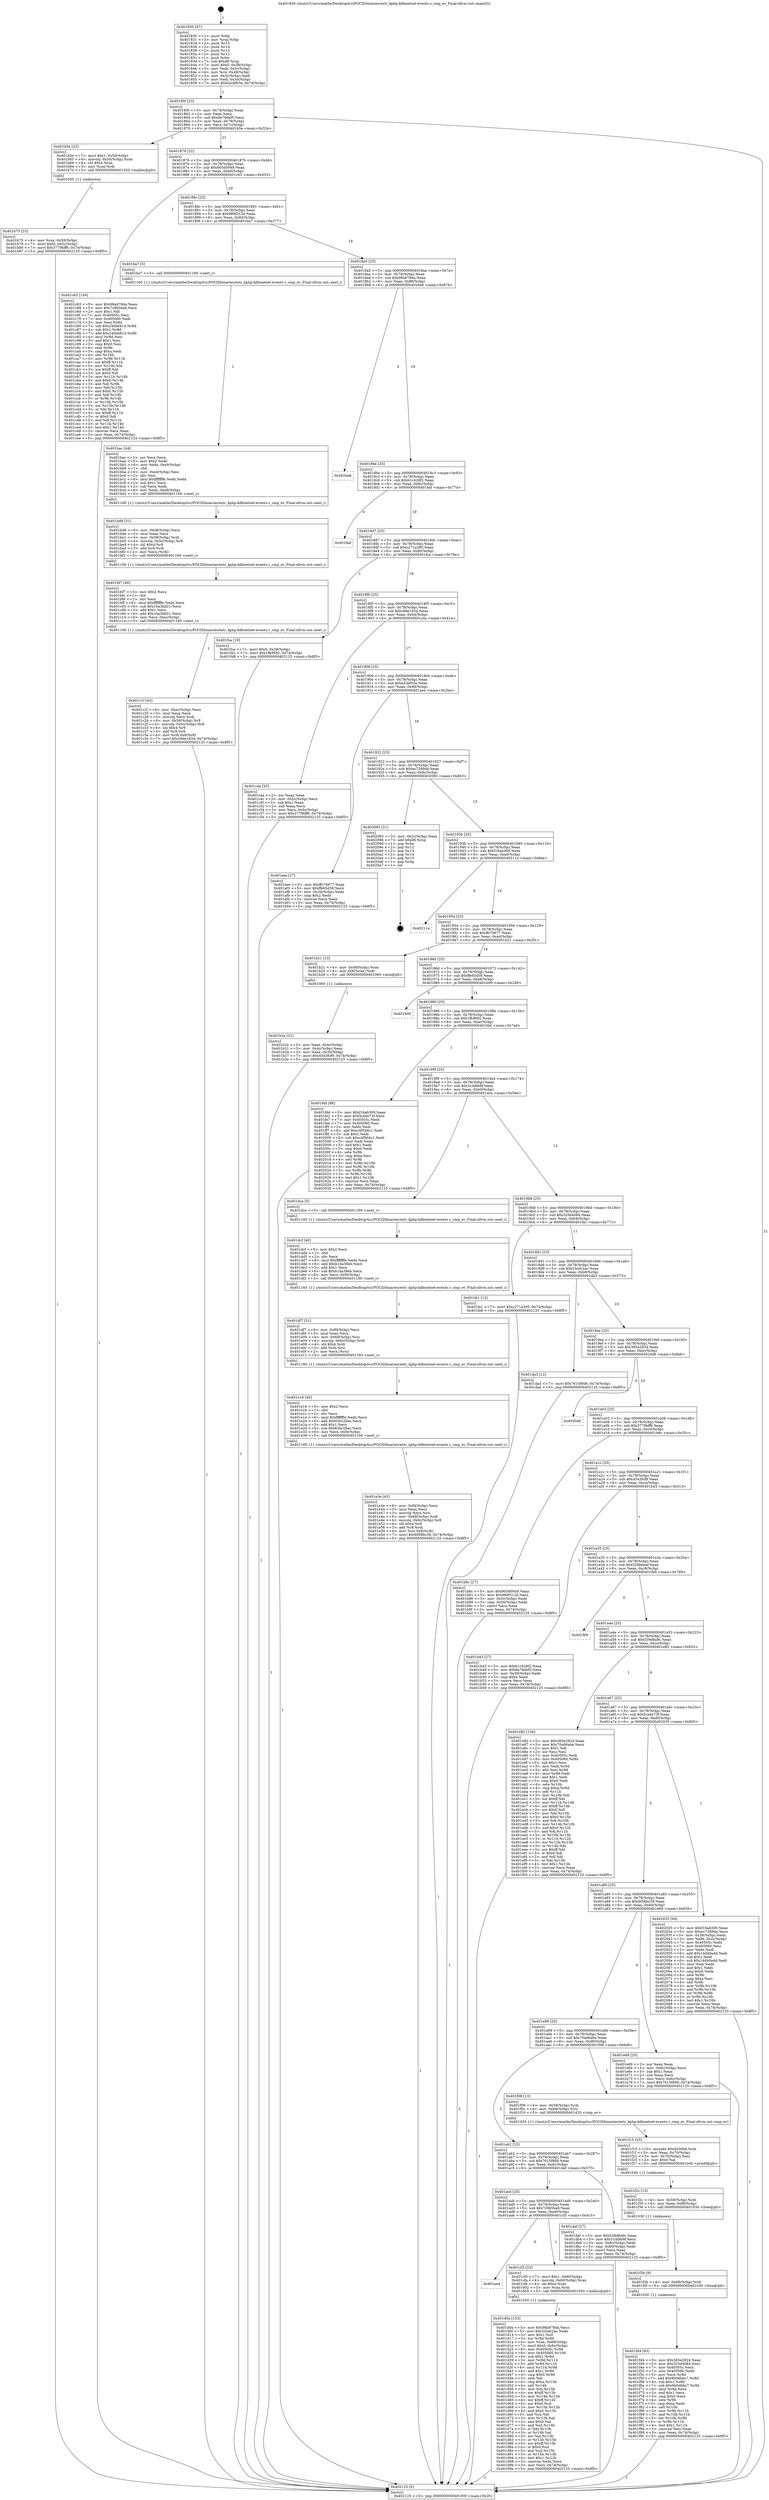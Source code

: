 digraph "0x401830" {
  label = "0x401830 (/mnt/c/Users/mathe/Desktop/tcc/POCII/binaries/extr_kphp-kdbnetnet-events.c_cmp_ev_Final-ollvm.out::main(0))"
  labelloc = "t"
  node[shape=record]

  Entry [label="",width=0.3,height=0.3,shape=circle,fillcolor=black,style=filled]
  "0x40185f" [label="{
     0x40185f [23]\l
     | [instrs]\l
     &nbsp;&nbsp;0x40185f \<+3\>: mov -0x74(%rbp),%eax\l
     &nbsp;&nbsp;0x401862 \<+2\>: mov %eax,%ecx\l
     &nbsp;&nbsp;0x401864 \<+6\>: sub $0x8e78def5,%ecx\l
     &nbsp;&nbsp;0x40186a \<+3\>: mov %eax,-0x78(%rbp)\l
     &nbsp;&nbsp;0x40186d \<+3\>: mov %ecx,-0x7c(%rbp)\l
     &nbsp;&nbsp;0x401870 \<+6\>: je 0000000000401b5e \<main+0x32e\>\l
  }"]
  "0x401b5e" [label="{
     0x401b5e [23]\l
     | [instrs]\l
     &nbsp;&nbsp;0x401b5e \<+7\>: movl $0x1,-0x50(%rbp)\l
     &nbsp;&nbsp;0x401b65 \<+4\>: movslq -0x50(%rbp),%rax\l
     &nbsp;&nbsp;0x401b69 \<+4\>: shl $0x4,%rax\l
     &nbsp;&nbsp;0x401b6d \<+3\>: mov %rax,%rdi\l
     &nbsp;&nbsp;0x401b70 \<+5\>: call 0000000000401050 \<malloc@plt\>\l
     | [calls]\l
     &nbsp;&nbsp;0x401050 \{1\} (unknown)\l
  }"]
  "0x401876" [label="{
     0x401876 [22]\l
     | [instrs]\l
     &nbsp;&nbsp;0x401876 \<+5\>: jmp 000000000040187b \<main+0x4b\>\l
     &nbsp;&nbsp;0x40187b \<+3\>: mov -0x78(%rbp),%eax\l
     &nbsp;&nbsp;0x40187e \<+5\>: sub $0x905d0949,%eax\l
     &nbsp;&nbsp;0x401883 \<+3\>: mov %eax,-0x80(%rbp)\l
     &nbsp;&nbsp;0x401886 \<+6\>: je 0000000000401c63 \<main+0x433\>\l
  }"]
  Exit [label="",width=0.3,height=0.3,shape=circle,fillcolor=black,style=filled,peripheries=2]
  "0x401c63" [label="{
     0x401c63 [144]\l
     | [instrs]\l
     &nbsp;&nbsp;0x401c63 \<+5\>: mov $0x98a978da,%eax\l
     &nbsp;&nbsp;0x401c68 \<+5\>: mov $0x7c9b5ba9,%ecx\l
     &nbsp;&nbsp;0x401c6d \<+2\>: mov $0x1,%dl\l
     &nbsp;&nbsp;0x401c6f \<+7\>: mov 0x40505c,%esi\l
     &nbsp;&nbsp;0x401c76 \<+7\>: mov 0x405060,%edi\l
     &nbsp;&nbsp;0x401c7d \<+3\>: mov %esi,%r8d\l
     &nbsp;&nbsp;0x401c80 \<+7\>: sub $0x240de814,%r8d\l
     &nbsp;&nbsp;0x401c87 \<+4\>: sub $0x1,%r8d\l
     &nbsp;&nbsp;0x401c8b \<+7\>: add $0x240de814,%r8d\l
     &nbsp;&nbsp;0x401c92 \<+4\>: imul %r8d,%esi\l
     &nbsp;&nbsp;0x401c96 \<+3\>: and $0x1,%esi\l
     &nbsp;&nbsp;0x401c99 \<+3\>: cmp $0x0,%esi\l
     &nbsp;&nbsp;0x401c9c \<+4\>: sete %r9b\l
     &nbsp;&nbsp;0x401ca0 \<+3\>: cmp $0xa,%edi\l
     &nbsp;&nbsp;0x401ca3 \<+4\>: setl %r10b\l
     &nbsp;&nbsp;0x401ca7 \<+3\>: mov %r9b,%r11b\l
     &nbsp;&nbsp;0x401caa \<+4\>: xor $0xff,%r11b\l
     &nbsp;&nbsp;0x401cae \<+3\>: mov %r10b,%bl\l
     &nbsp;&nbsp;0x401cb1 \<+3\>: xor $0xff,%bl\l
     &nbsp;&nbsp;0x401cb4 \<+3\>: xor $0x0,%dl\l
     &nbsp;&nbsp;0x401cb7 \<+3\>: mov %r11b,%r14b\l
     &nbsp;&nbsp;0x401cba \<+4\>: and $0x0,%r14b\l
     &nbsp;&nbsp;0x401cbe \<+3\>: and %dl,%r9b\l
     &nbsp;&nbsp;0x401cc1 \<+3\>: mov %bl,%r15b\l
     &nbsp;&nbsp;0x401cc4 \<+4\>: and $0x0,%r15b\l
     &nbsp;&nbsp;0x401cc8 \<+3\>: and %dl,%r10b\l
     &nbsp;&nbsp;0x401ccb \<+3\>: or %r9b,%r14b\l
     &nbsp;&nbsp;0x401cce \<+3\>: or %r10b,%r15b\l
     &nbsp;&nbsp;0x401cd1 \<+3\>: xor %r15b,%r14b\l
     &nbsp;&nbsp;0x401cd4 \<+3\>: or %bl,%r11b\l
     &nbsp;&nbsp;0x401cd7 \<+4\>: xor $0xff,%r11b\l
     &nbsp;&nbsp;0x401cdb \<+3\>: or $0x0,%dl\l
     &nbsp;&nbsp;0x401cde \<+3\>: and %dl,%r11b\l
     &nbsp;&nbsp;0x401ce1 \<+3\>: or %r11b,%r14b\l
     &nbsp;&nbsp;0x401ce4 \<+4\>: test $0x1,%r14b\l
     &nbsp;&nbsp;0x401ce8 \<+3\>: cmovne %ecx,%eax\l
     &nbsp;&nbsp;0x401ceb \<+3\>: mov %eax,-0x74(%rbp)\l
     &nbsp;&nbsp;0x401cee \<+5\>: jmp 0000000000402125 \<main+0x8f5\>\l
  }"]
  "0x40188c" [label="{
     0x40188c [25]\l
     | [instrs]\l
     &nbsp;&nbsp;0x40188c \<+5\>: jmp 0000000000401891 \<main+0x61\>\l
     &nbsp;&nbsp;0x401891 \<+3\>: mov -0x78(%rbp),%eax\l
     &nbsp;&nbsp;0x401894 \<+5\>: sub $0x989f212b,%eax\l
     &nbsp;&nbsp;0x401899 \<+6\>: mov %eax,-0x84(%rbp)\l
     &nbsp;&nbsp;0x40189f \<+6\>: je 0000000000401ba7 \<main+0x377\>\l
  }"]
  "0x401f44" [label="{
     0x401f44 [93]\l
     | [instrs]\l
     &nbsp;&nbsp;0x401f44 \<+5\>: mov $0x365e2824,%eax\l
     &nbsp;&nbsp;0x401f49 \<+5\>: mov $0x325d4084,%esi\l
     &nbsp;&nbsp;0x401f4e \<+7\>: mov 0x40505c,%ecx\l
     &nbsp;&nbsp;0x401f55 \<+7\>: mov 0x405060,%edx\l
     &nbsp;&nbsp;0x401f5c \<+3\>: mov %ecx,%r8d\l
     &nbsp;&nbsp;0x401f5f \<+7\>: add $0x6b0dbbc7,%r8d\l
     &nbsp;&nbsp;0x401f66 \<+4\>: sub $0x1,%r8d\l
     &nbsp;&nbsp;0x401f6a \<+7\>: sub $0x6b0dbbc7,%r8d\l
     &nbsp;&nbsp;0x401f71 \<+4\>: imul %r8d,%ecx\l
     &nbsp;&nbsp;0x401f75 \<+3\>: and $0x1,%ecx\l
     &nbsp;&nbsp;0x401f78 \<+3\>: cmp $0x0,%ecx\l
     &nbsp;&nbsp;0x401f7b \<+4\>: sete %r9b\l
     &nbsp;&nbsp;0x401f7f \<+3\>: cmp $0xa,%edx\l
     &nbsp;&nbsp;0x401f82 \<+4\>: setl %r10b\l
     &nbsp;&nbsp;0x401f86 \<+3\>: mov %r9b,%r11b\l
     &nbsp;&nbsp;0x401f89 \<+3\>: and %r10b,%r11b\l
     &nbsp;&nbsp;0x401f8c \<+3\>: xor %r10b,%r9b\l
     &nbsp;&nbsp;0x401f8f \<+3\>: or %r9b,%r11b\l
     &nbsp;&nbsp;0x401f92 \<+4\>: test $0x1,%r11b\l
     &nbsp;&nbsp;0x401f96 \<+3\>: cmovne %esi,%eax\l
     &nbsp;&nbsp;0x401f99 \<+3\>: mov %eax,-0x74(%rbp)\l
     &nbsp;&nbsp;0x401f9c \<+5\>: jmp 0000000000402125 \<main+0x8f5\>\l
  }"]
  "0x401ba7" [label="{
     0x401ba7 [5]\l
     | [instrs]\l
     &nbsp;&nbsp;0x401ba7 \<+5\>: call 0000000000401160 \<next_i\>\l
     | [calls]\l
     &nbsp;&nbsp;0x401160 \{1\} (/mnt/c/Users/mathe/Desktop/tcc/POCII/binaries/extr_kphp-kdbnetnet-events.c_cmp_ev_Final-ollvm.out::next_i)\l
  }"]
  "0x4018a5" [label="{
     0x4018a5 [25]\l
     | [instrs]\l
     &nbsp;&nbsp;0x4018a5 \<+5\>: jmp 00000000004018aa \<main+0x7a\>\l
     &nbsp;&nbsp;0x4018aa \<+3\>: mov -0x78(%rbp),%eax\l
     &nbsp;&nbsp;0x4018ad \<+5\>: sub $0x98a978da,%eax\l
     &nbsp;&nbsp;0x4018b2 \<+6\>: mov %eax,-0x88(%rbp)\l
     &nbsp;&nbsp;0x4018b8 \<+6\>: je 00000000004020a8 \<main+0x878\>\l
  }"]
  "0x401f3b" [label="{
     0x401f3b [9]\l
     | [instrs]\l
     &nbsp;&nbsp;0x401f3b \<+4\>: mov -0x68(%rbp),%rdi\l
     &nbsp;&nbsp;0x401f3f \<+5\>: call 0000000000401030 \<free@plt\>\l
     | [calls]\l
     &nbsp;&nbsp;0x401030 \{1\} (unknown)\l
  }"]
  "0x4020a8" [label="{
     0x4020a8\l
  }", style=dashed]
  "0x4018be" [label="{
     0x4018be [25]\l
     | [instrs]\l
     &nbsp;&nbsp;0x4018be \<+5\>: jmp 00000000004018c3 \<main+0x93\>\l
     &nbsp;&nbsp;0x4018c3 \<+3\>: mov -0x78(%rbp),%eax\l
     &nbsp;&nbsp;0x4018c6 \<+5\>: sub $0xb1c428f2,%eax\l
     &nbsp;&nbsp;0x4018cb \<+6\>: mov %eax,-0x8c(%rbp)\l
     &nbsp;&nbsp;0x4018d1 \<+6\>: je 0000000000401fad \<main+0x77d\>\l
  }"]
  "0x401f2c" [label="{
     0x401f2c [15]\l
     | [instrs]\l
     &nbsp;&nbsp;0x401f2c \<+4\>: mov -0x58(%rbp),%rdi\l
     &nbsp;&nbsp;0x401f30 \<+6\>: mov %eax,-0xf8(%rbp)\l
     &nbsp;&nbsp;0x401f36 \<+5\>: call 0000000000401030 \<free@plt\>\l
     | [calls]\l
     &nbsp;&nbsp;0x401030 \{1\} (unknown)\l
  }"]
  "0x401fad" [label="{
     0x401fad\l
  }", style=dashed]
  "0x4018d7" [label="{
     0x4018d7 [25]\l
     | [instrs]\l
     &nbsp;&nbsp;0x4018d7 \<+5\>: jmp 00000000004018dc \<main+0xac\>\l
     &nbsp;&nbsp;0x4018dc \<+3\>: mov -0x78(%rbp),%eax\l
     &nbsp;&nbsp;0x4018df \<+5\>: sub $0xc271a395,%eax\l
     &nbsp;&nbsp;0x4018e4 \<+6\>: mov %eax,-0x90(%rbp)\l
     &nbsp;&nbsp;0x4018ea \<+6\>: je 0000000000401fca \<main+0x79a\>\l
  }"]
  "0x401f15" [label="{
     0x401f15 [23]\l
     | [instrs]\l
     &nbsp;&nbsp;0x401f15 \<+10\>: movabs $0x4030b6,%rdi\l
     &nbsp;&nbsp;0x401f1f \<+3\>: mov %eax,-0x70(%rbp)\l
     &nbsp;&nbsp;0x401f22 \<+3\>: mov -0x70(%rbp),%esi\l
     &nbsp;&nbsp;0x401f25 \<+2\>: mov $0x0,%al\l
     &nbsp;&nbsp;0x401f27 \<+5\>: call 0000000000401040 \<printf@plt\>\l
     | [calls]\l
     &nbsp;&nbsp;0x401040 \{1\} (unknown)\l
  }"]
  "0x401fca" [label="{
     0x401fca [19]\l
     | [instrs]\l
     &nbsp;&nbsp;0x401fca \<+7\>: movl $0x0,-0x38(%rbp)\l
     &nbsp;&nbsp;0x401fd1 \<+7\>: movl $0x1ffcf692,-0x74(%rbp)\l
     &nbsp;&nbsp;0x401fd8 \<+5\>: jmp 0000000000402125 \<main+0x8f5\>\l
  }"]
  "0x4018f0" [label="{
     0x4018f0 [25]\l
     | [instrs]\l
     &nbsp;&nbsp;0x4018f0 \<+5\>: jmp 00000000004018f5 \<main+0xc5\>\l
     &nbsp;&nbsp;0x4018f5 \<+3\>: mov -0x78(%rbp),%eax\l
     &nbsp;&nbsp;0x4018f8 \<+5\>: sub $0xc9de1834,%eax\l
     &nbsp;&nbsp;0x4018fd \<+6\>: mov %eax,-0x94(%rbp)\l
     &nbsp;&nbsp;0x401903 \<+6\>: je 0000000000401c4a \<main+0x41a\>\l
  }"]
  "0x401e3e" [label="{
     0x401e3e [43]\l
     | [instrs]\l
     &nbsp;&nbsp;0x401e3e \<+6\>: mov -0xf4(%rbp),%ecx\l
     &nbsp;&nbsp;0x401e44 \<+3\>: imul %eax,%ecx\l
     &nbsp;&nbsp;0x401e47 \<+3\>: movslq %ecx,%rsi\l
     &nbsp;&nbsp;0x401e4a \<+4\>: mov -0x68(%rbp),%rdi\l
     &nbsp;&nbsp;0x401e4e \<+4\>: movslq -0x6c(%rbp),%r8\l
     &nbsp;&nbsp;0x401e52 \<+4\>: shl $0x4,%r8\l
     &nbsp;&nbsp;0x401e56 \<+3\>: add %r8,%rdi\l
     &nbsp;&nbsp;0x401e59 \<+4\>: mov %rsi,0x8(%rdi)\l
     &nbsp;&nbsp;0x401e5d \<+7\>: movl $0x6f58bc39,-0x74(%rbp)\l
     &nbsp;&nbsp;0x401e64 \<+5\>: jmp 0000000000402125 \<main+0x8f5\>\l
  }"]
  "0x401c4a" [label="{
     0x401c4a [25]\l
     | [instrs]\l
     &nbsp;&nbsp;0x401c4a \<+2\>: xor %eax,%eax\l
     &nbsp;&nbsp;0x401c4c \<+3\>: mov -0x5c(%rbp),%ecx\l
     &nbsp;&nbsp;0x401c4f \<+3\>: sub $0x1,%eax\l
     &nbsp;&nbsp;0x401c52 \<+2\>: sub %eax,%ecx\l
     &nbsp;&nbsp;0x401c54 \<+3\>: mov %ecx,-0x5c(%rbp)\l
     &nbsp;&nbsp;0x401c57 \<+7\>: movl $0x3779bff6,-0x74(%rbp)\l
     &nbsp;&nbsp;0x401c5e \<+5\>: jmp 0000000000402125 \<main+0x8f5\>\l
  }"]
  "0x401909" [label="{
     0x401909 [25]\l
     | [instrs]\l
     &nbsp;&nbsp;0x401909 \<+5\>: jmp 000000000040190e \<main+0xde\>\l
     &nbsp;&nbsp;0x40190e \<+3\>: mov -0x78(%rbp),%eax\l
     &nbsp;&nbsp;0x401911 \<+5\>: sub $0xe2cbf03a,%eax\l
     &nbsp;&nbsp;0x401916 \<+6\>: mov %eax,-0x98(%rbp)\l
     &nbsp;&nbsp;0x40191c \<+6\>: je 0000000000401aee \<main+0x2be\>\l
  }"]
  "0x401e16" [label="{
     0x401e16 [40]\l
     | [instrs]\l
     &nbsp;&nbsp;0x401e16 \<+5\>: mov $0x2,%ecx\l
     &nbsp;&nbsp;0x401e1b \<+1\>: cltd\l
     &nbsp;&nbsp;0x401e1c \<+2\>: idiv %ecx\l
     &nbsp;&nbsp;0x401e1e \<+6\>: imul $0xfffffffe,%edx,%ecx\l
     &nbsp;&nbsp;0x401e24 \<+6\>: add $0x63bc2bac,%ecx\l
     &nbsp;&nbsp;0x401e2a \<+3\>: add $0x1,%ecx\l
     &nbsp;&nbsp;0x401e2d \<+6\>: sub $0x63bc2bac,%ecx\l
     &nbsp;&nbsp;0x401e33 \<+6\>: mov %ecx,-0xf4(%rbp)\l
     &nbsp;&nbsp;0x401e39 \<+5\>: call 0000000000401160 \<next_i\>\l
     | [calls]\l
     &nbsp;&nbsp;0x401160 \{1\} (/mnt/c/Users/mathe/Desktop/tcc/POCII/binaries/extr_kphp-kdbnetnet-events.c_cmp_ev_Final-ollvm.out::next_i)\l
  }"]
  "0x401aee" [label="{
     0x401aee [27]\l
     | [instrs]\l
     &nbsp;&nbsp;0x401aee \<+5\>: mov $0xffc76677,%eax\l
     &nbsp;&nbsp;0x401af3 \<+5\>: mov $0xffe65d58,%ecx\l
     &nbsp;&nbsp;0x401af8 \<+3\>: mov -0x34(%rbp),%edx\l
     &nbsp;&nbsp;0x401afb \<+3\>: cmp $0x2,%edx\l
     &nbsp;&nbsp;0x401afe \<+3\>: cmovne %ecx,%eax\l
     &nbsp;&nbsp;0x401b01 \<+3\>: mov %eax,-0x74(%rbp)\l
     &nbsp;&nbsp;0x401b04 \<+5\>: jmp 0000000000402125 \<main+0x8f5\>\l
  }"]
  "0x401922" [label="{
     0x401922 [25]\l
     | [instrs]\l
     &nbsp;&nbsp;0x401922 \<+5\>: jmp 0000000000401927 \<main+0xf7\>\l
     &nbsp;&nbsp;0x401927 \<+3\>: mov -0x78(%rbp),%eax\l
     &nbsp;&nbsp;0x40192a \<+5\>: sub $0xec7289da,%eax\l
     &nbsp;&nbsp;0x40192f \<+6\>: mov %eax,-0x9c(%rbp)\l
     &nbsp;&nbsp;0x401935 \<+6\>: je 0000000000402093 \<main+0x863\>\l
  }"]
  "0x402125" [label="{
     0x402125 [5]\l
     | [instrs]\l
     &nbsp;&nbsp;0x402125 \<+5\>: jmp 000000000040185f \<main+0x2f\>\l
  }"]
  "0x401830" [label="{
     0x401830 [47]\l
     | [instrs]\l
     &nbsp;&nbsp;0x401830 \<+1\>: push %rbp\l
     &nbsp;&nbsp;0x401831 \<+3\>: mov %rsp,%rbp\l
     &nbsp;&nbsp;0x401834 \<+2\>: push %r15\l
     &nbsp;&nbsp;0x401836 \<+2\>: push %r14\l
     &nbsp;&nbsp;0x401838 \<+2\>: push %r13\l
     &nbsp;&nbsp;0x40183a \<+2\>: push %r12\l
     &nbsp;&nbsp;0x40183c \<+1\>: push %rbx\l
     &nbsp;&nbsp;0x40183d \<+7\>: sub $0xd8,%rsp\l
     &nbsp;&nbsp;0x401844 \<+7\>: movl $0x0,-0x38(%rbp)\l
     &nbsp;&nbsp;0x40184b \<+3\>: mov %edi,-0x3c(%rbp)\l
     &nbsp;&nbsp;0x40184e \<+4\>: mov %rsi,-0x48(%rbp)\l
     &nbsp;&nbsp;0x401852 \<+3\>: mov -0x3c(%rbp),%edi\l
     &nbsp;&nbsp;0x401855 \<+3\>: mov %edi,-0x34(%rbp)\l
     &nbsp;&nbsp;0x401858 \<+7\>: movl $0xe2cbf03a,-0x74(%rbp)\l
  }"]
  "0x401df7" [label="{
     0x401df7 [31]\l
     | [instrs]\l
     &nbsp;&nbsp;0x401df7 \<+6\>: mov -0xf0(%rbp),%ecx\l
     &nbsp;&nbsp;0x401dfd \<+3\>: imul %eax,%ecx\l
     &nbsp;&nbsp;0x401e00 \<+4\>: mov -0x68(%rbp),%rsi\l
     &nbsp;&nbsp;0x401e04 \<+4\>: movslq -0x6c(%rbp),%rdi\l
     &nbsp;&nbsp;0x401e08 \<+4\>: shl $0x4,%rdi\l
     &nbsp;&nbsp;0x401e0c \<+3\>: add %rdi,%rsi\l
     &nbsp;&nbsp;0x401e0f \<+2\>: mov %ecx,(%rsi)\l
     &nbsp;&nbsp;0x401e11 \<+5\>: call 0000000000401160 \<next_i\>\l
     | [calls]\l
     &nbsp;&nbsp;0x401160 \{1\} (/mnt/c/Users/mathe/Desktop/tcc/POCII/binaries/extr_kphp-kdbnetnet-events.c_cmp_ev_Final-ollvm.out::next_i)\l
  }"]
  "0x402093" [label="{
     0x402093 [21]\l
     | [instrs]\l
     &nbsp;&nbsp;0x402093 \<+3\>: mov -0x2c(%rbp),%eax\l
     &nbsp;&nbsp;0x402096 \<+7\>: add $0xd8,%rsp\l
     &nbsp;&nbsp;0x40209d \<+1\>: pop %rbx\l
     &nbsp;&nbsp;0x40209e \<+2\>: pop %r12\l
     &nbsp;&nbsp;0x4020a0 \<+2\>: pop %r13\l
     &nbsp;&nbsp;0x4020a2 \<+2\>: pop %r14\l
     &nbsp;&nbsp;0x4020a4 \<+2\>: pop %r15\l
     &nbsp;&nbsp;0x4020a6 \<+1\>: pop %rbp\l
     &nbsp;&nbsp;0x4020a7 \<+1\>: ret\l
  }"]
  "0x40193b" [label="{
     0x40193b [25]\l
     | [instrs]\l
     &nbsp;&nbsp;0x40193b \<+5\>: jmp 0000000000401940 \<main+0x110\>\l
     &nbsp;&nbsp;0x401940 \<+3\>: mov -0x78(%rbp),%eax\l
     &nbsp;&nbsp;0x401943 \<+5\>: sub $0xf16ab309,%eax\l
     &nbsp;&nbsp;0x401948 \<+6\>: mov %eax,-0xa0(%rbp)\l
     &nbsp;&nbsp;0x40194e \<+6\>: je 000000000040211e \<main+0x8ee\>\l
  }"]
  "0x401dcf" [label="{
     0x401dcf [40]\l
     | [instrs]\l
     &nbsp;&nbsp;0x401dcf \<+5\>: mov $0x2,%ecx\l
     &nbsp;&nbsp;0x401dd4 \<+1\>: cltd\l
     &nbsp;&nbsp;0x401dd5 \<+2\>: idiv %ecx\l
     &nbsp;&nbsp;0x401dd7 \<+6\>: imul $0xfffffffe,%edx,%ecx\l
     &nbsp;&nbsp;0x401ddd \<+6\>: add $0xb1da38eb,%ecx\l
     &nbsp;&nbsp;0x401de3 \<+3\>: add $0x1,%ecx\l
     &nbsp;&nbsp;0x401de6 \<+6\>: sub $0xb1da38eb,%ecx\l
     &nbsp;&nbsp;0x401dec \<+6\>: mov %ecx,-0xf0(%rbp)\l
     &nbsp;&nbsp;0x401df2 \<+5\>: call 0000000000401160 \<next_i\>\l
     | [calls]\l
     &nbsp;&nbsp;0x401160 \{1\} (/mnt/c/Users/mathe/Desktop/tcc/POCII/binaries/extr_kphp-kdbnetnet-events.c_cmp_ev_Final-ollvm.out::next_i)\l
  }"]
  "0x40211e" [label="{
     0x40211e\l
  }", style=dashed]
  "0x401954" [label="{
     0x401954 [25]\l
     | [instrs]\l
     &nbsp;&nbsp;0x401954 \<+5\>: jmp 0000000000401959 \<main+0x129\>\l
     &nbsp;&nbsp;0x401959 \<+3\>: mov -0x78(%rbp),%eax\l
     &nbsp;&nbsp;0x40195c \<+5\>: sub $0xffc76677,%eax\l
     &nbsp;&nbsp;0x401961 \<+6\>: mov %eax,-0xa4(%rbp)\l
     &nbsp;&nbsp;0x401967 \<+6\>: je 0000000000401b21 \<main+0x2f1\>\l
  }"]
  "0x401d0a" [label="{
     0x401d0a [153]\l
     | [instrs]\l
     &nbsp;&nbsp;0x401d0a \<+5\>: mov $0x98a978da,%ecx\l
     &nbsp;&nbsp;0x401d0f \<+5\>: mov $0x33cdc2ac,%edx\l
     &nbsp;&nbsp;0x401d14 \<+3\>: mov $0x1,%sil\l
     &nbsp;&nbsp;0x401d17 \<+3\>: xor %r8d,%r8d\l
     &nbsp;&nbsp;0x401d1a \<+4\>: mov %rax,-0x68(%rbp)\l
     &nbsp;&nbsp;0x401d1e \<+7\>: movl $0x0,-0x6c(%rbp)\l
     &nbsp;&nbsp;0x401d25 \<+8\>: mov 0x40505c,%r9d\l
     &nbsp;&nbsp;0x401d2d \<+8\>: mov 0x405060,%r10d\l
     &nbsp;&nbsp;0x401d35 \<+4\>: sub $0x1,%r8d\l
     &nbsp;&nbsp;0x401d39 \<+3\>: mov %r9d,%r11d\l
     &nbsp;&nbsp;0x401d3c \<+3\>: add %r8d,%r11d\l
     &nbsp;&nbsp;0x401d3f \<+4\>: imul %r11d,%r9d\l
     &nbsp;&nbsp;0x401d43 \<+4\>: and $0x1,%r9d\l
     &nbsp;&nbsp;0x401d47 \<+4\>: cmp $0x0,%r9d\l
     &nbsp;&nbsp;0x401d4b \<+3\>: sete %bl\l
     &nbsp;&nbsp;0x401d4e \<+4\>: cmp $0xa,%r10d\l
     &nbsp;&nbsp;0x401d52 \<+4\>: setl %r14b\l
     &nbsp;&nbsp;0x401d56 \<+3\>: mov %bl,%r15b\l
     &nbsp;&nbsp;0x401d59 \<+4\>: xor $0xff,%r15b\l
     &nbsp;&nbsp;0x401d5d \<+3\>: mov %r14b,%r12b\l
     &nbsp;&nbsp;0x401d60 \<+4\>: xor $0xff,%r12b\l
     &nbsp;&nbsp;0x401d64 \<+4\>: xor $0x0,%sil\l
     &nbsp;&nbsp;0x401d68 \<+3\>: mov %r15b,%r13b\l
     &nbsp;&nbsp;0x401d6b \<+4\>: and $0x0,%r13b\l
     &nbsp;&nbsp;0x401d6f \<+3\>: and %sil,%bl\l
     &nbsp;&nbsp;0x401d72 \<+3\>: mov %r12b,%al\l
     &nbsp;&nbsp;0x401d75 \<+2\>: and $0x0,%al\l
     &nbsp;&nbsp;0x401d77 \<+3\>: and %sil,%r14b\l
     &nbsp;&nbsp;0x401d7a \<+3\>: or %bl,%r13b\l
     &nbsp;&nbsp;0x401d7d \<+3\>: or %r14b,%al\l
     &nbsp;&nbsp;0x401d80 \<+3\>: xor %al,%r13b\l
     &nbsp;&nbsp;0x401d83 \<+3\>: or %r12b,%r15b\l
     &nbsp;&nbsp;0x401d86 \<+4\>: xor $0xff,%r15b\l
     &nbsp;&nbsp;0x401d8a \<+4\>: or $0x0,%sil\l
     &nbsp;&nbsp;0x401d8e \<+3\>: and %sil,%r15b\l
     &nbsp;&nbsp;0x401d91 \<+3\>: or %r15b,%r13b\l
     &nbsp;&nbsp;0x401d94 \<+4\>: test $0x1,%r13b\l
     &nbsp;&nbsp;0x401d98 \<+3\>: cmovne %edx,%ecx\l
     &nbsp;&nbsp;0x401d9b \<+3\>: mov %ecx,-0x74(%rbp)\l
     &nbsp;&nbsp;0x401d9e \<+5\>: jmp 0000000000402125 \<main+0x8f5\>\l
  }"]
  "0x401b21" [label="{
     0x401b21 [13]\l
     | [instrs]\l
     &nbsp;&nbsp;0x401b21 \<+4\>: mov -0x48(%rbp),%rax\l
     &nbsp;&nbsp;0x401b25 \<+4\>: mov 0x8(%rax),%rdi\l
     &nbsp;&nbsp;0x401b29 \<+5\>: call 0000000000401060 \<atoi@plt\>\l
     | [calls]\l
     &nbsp;&nbsp;0x401060 \{1\} (unknown)\l
  }"]
  "0x40196d" [label="{
     0x40196d [25]\l
     | [instrs]\l
     &nbsp;&nbsp;0x40196d \<+5\>: jmp 0000000000401972 \<main+0x142\>\l
     &nbsp;&nbsp;0x401972 \<+3\>: mov -0x78(%rbp),%eax\l
     &nbsp;&nbsp;0x401975 \<+5\>: sub $0xffe65d58,%eax\l
     &nbsp;&nbsp;0x40197a \<+6\>: mov %eax,-0xa8(%rbp)\l
     &nbsp;&nbsp;0x401980 \<+6\>: je 0000000000401b09 \<main+0x2d9\>\l
  }"]
  "0x401b2e" [label="{
     0x401b2e [21]\l
     | [instrs]\l
     &nbsp;&nbsp;0x401b2e \<+3\>: mov %eax,-0x4c(%rbp)\l
     &nbsp;&nbsp;0x401b31 \<+3\>: mov -0x4c(%rbp),%eax\l
     &nbsp;&nbsp;0x401b34 \<+3\>: mov %eax,-0x30(%rbp)\l
     &nbsp;&nbsp;0x401b37 \<+7\>: movl $0x4543fcf9,-0x74(%rbp)\l
     &nbsp;&nbsp;0x401b3e \<+5\>: jmp 0000000000402125 \<main+0x8f5\>\l
  }"]
  "0x401ae4" [label="{
     0x401ae4\l
  }", style=dashed]
  "0x401b09" [label="{
     0x401b09\l
  }", style=dashed]
  "0x401986" [label="{
     0x401986 [25]\l
     | [instrs]\l
     &nbsp;&nbsp;0x401986 \<+5\>: jmp 000000000040198b \<main+0x15b\>\l
     &nbsp;&nbsp;0x40198b \<+3\>: mov -0x78(%rbp),%eax\l
     &nbsp;&nbsp;0x40198e \<+5\>: sub $0x1ffcf692,%eax\l
     &nbsp;&nbsp;0x401993 \<+6\>: mov %eax,-0xac(%rbp)\l
     &nbsp;&nbsp;0x401999 \<+6\>: je 0000000000401fdd \<main+0x7ad\>\l
  }"]
  "0x401cf3" [label="{
     0x401cf3 [23]\l
     | [instrs]\l
     &nbsp;&nbsp;0x401cf3 \<+7\>: movl $0x1,-0x60(%rbp)\l
     &nbsp;&nbsp;0x401cfa \<+4\>: movslq -0x60(%rbp),%rax\l
     &nbsp;&nbsp;0x401cfe \<+4\>: shl $0x4,%rax\l
     &nbsp;&nbsp;0x401d02 \<+3\>: mov %rax,%rdi\l
     &nbsp;&nbsp;0x401d05 \<+5\>: call 0000000000401050 \<malloc@plt\>\l
     | [calls]\l
     &nbsp;&nbsp;0x401050 \{1\} (unknown)\l
  }"]
  "0x401fdd" [label="{
     0x401fdd [88]\l
     | [instrs]\l
     &nbsp;&nbsp;0x401fdd \<+5\>: mov $0xf16ab309,%eax\l
     &nbsp;&nbsp;0x401fe2 \<+5\>: mov $0x5ce4e73f,%ecx\l
     &nbsp;&nbsp;0x401fe7 \<+7\>: mov 0x40505c,%edx\l
     &nbsp;&nbsp;0x401fee \<+7\>: mov 0x405060,%esi\l
     &nbsp;&nbsp;0x401ff5 \<+2\>: mov %edx,%edi\l
     &nbsp;&nbsp;0x401ff7 \<+6\>: add $0xc4f5d4c1,%edi\l
     &nbsp;&nbsp;0x401ffd \<+3\>: sub $0x1,%edi\l
     &nbsp;&nbsp;0x402000 \<+6\>: sub $0xc4f5d4c1,%edi\l
     &nbsp;&nbsp;0x402006 \<+3\>: imul %edi,%edx\l
     &nbsp;&nbsp;0x402009 \<+3\>: and $0x1,%edx\l
     &nbsp;&nbsp;0x40200c \<+3\>: cmp $0x0,%edx\l
     &nbsp;&nbsp;0x40200f \<+4\>: sete %r8b\l
     &nbsp;&nbsp;0x402013 \<+3\>: cmp $0xa,%esi\l
     &nbsp;&nbsp;0x402016 \<+4\>: setl %r9b\l
     &nbsp;&nbsp;0x40201a \<+3\>: mov %r8b,%r10b\l
     &nbsp;&nbsp;0x40201d \<+3\>: and %r9b,%r10b\l
     &nbsp;&nbsp;0x402020 \<+3\>: xor %r9b,%r8b\l
     &nbsp;&nbsp;0x402023 \<+3\>: or %r8b,%r10b\l
     &nbsp;&nbsp;0x402026 \<+4\>: test $0x1,%r10b\l
     &nbsp;&nbsp;0x40202a \<+3\>: cmovne %ecx,%eax\l
     &nbsp;&nbsp;0x40202d \<+3\>: mov %eax,-0x74(%rbp)\l
     &nbsp;&nbsp;0x402030 \<+5\>: jmp 0000000000402125 \<main+0x8f5\>\l
  }"]
  "0x40199f" [label="{
     0x40199f [25]\l
     | [instrs]\l
     &nbsp;&nbsp;0x40199f \<+5\>: jmp 00000000004019a4 \<main+0x174\>\l
     &nbsp;&nbsp;0x4019a4 \<+3\>: mov -0x78(%rbp),%eax\l
     &nbsp;&nbsp;0x4019a7 \<+5\>: sub $0x31ddfe9f,%eax\l
     &nbsp;&nbsp;0x4019ac \<+6\>: mov %eax,-0xb0(%rbp)\l
     &nbsp;&nbsp;0x4019b2 \<+6\>: je 0000000000401dca \<main+0x59a\>\l
  }"]
  "0x401acb" [label="{
     0x401acb [25]\l
     | [instrs]\l
     &nbsp;&nbsp;0x401acb \<+5\>: jmp 0000000000401ad0 \<main+0x2a0\>\l
     &nbsp;&nbsp;0x401ad0 \<+3\>: mov -0x78(%rbp),%eax\l
     &nbsp;&nbsp;0x401ad3 \<+5\>: sub $0x7c9b5ba9,%eax\l
     &nbsp;&nbsp;0x401ad8 \<+6\>: mov %eax,-0xe0(%rbp)\l
     &nbsp;&nbsp;0x401ade \<+6\>: je 0000000000401cf3 \<main+0x4c3\>\l
  }"]
  "0x401dca" [label="{
     0x401dca [5]\l
     | [instrs]\l
     &nbsp;&nbsp;0x401dca \<+5\>: call 0000000000401160 \<next_i\>\l
     | [calls]\l
     &nbsp;&nbsp;0x401160 \{1\} (/mnt/c/Users/mathe/Desktop/tcc/POCII/binaries/extr_kphp-kdbnetnet-events.c_cmp_ev_Final-ollvm.out::next_i)\l
  }"]
  "0x4019b8" [label="{
     0x4019b8 [25]\l
     | [instrs]\l
     &nbsp;&nbsp;0x4019b8 \<+5\>: jmp 00000000004019bd \<main+0x18d\>\l
     &nbsp;&nbsp;0x4019bd \<+3\>: mov -0x78(%rbp),%eax\l
     &nbsp;&nbsp;0x4019c0 \<+5\>: sub $0x325d4084,%eax\l
     &nbsp;&nbsp;0x4019c5 \<+6\>: mov %eax,-0xb4(%rbp)\l
     &nbsp;&nbsp;0x4019cb \<+6\>: je 0000000000401fa1 \<main+0x771\>\l
  }"]
  "0x401daf" [label="{
     0x401daf [27]\l
     | [instrs]\l
     &nbsp;&nbsp;0x401daf \<+5\>: mov $0x539d6a9c,%eax\l
     &nbsp;&nbsp;0x401db4 \<+5\>: mov $0x31ddfe9f,%ecx\l
     &nbsp;&nbsp;0x401db9 \<+3\>: mov -0x6c(%rbp),%edx\l
     &nbsp;&nbsp;0x401dbc \<+3\>: cmp -0x60(%rbp),%edx\l
     &nbsp;&nbsp;0x401dbf \<+3\>: cmovl %ecx,%eax\l
     &nbsp;&nbsp;0x401dc2 \<+3\>: mov %eax,-0x74(%rbp)\l
     &nbsp;&nbsp;0x401dc5 \<+5\>: jmp 0000000000402125 \<main+0x8f5\>\l
  }"]
  "0x401fa1" [label="{
     0x401fa1 [12]\l
     | [instrs]\l
     &nbsp;&nbsp;0x401fa1 \<+7\>: movl $0xc271a395,-0x74(%rbp)\l
     &nbsp;&nbsp;0x401fa8 \<+5\>: jmp 0000000000402125 \<main+0x8f5\>\l
  }"]
  "0x4019d1" [label="{
     0x4019d1 [25]\l
     | [instrs]\l
     &nbsp;&nbsp;0x4019d1 \<+5\>: jmp 00000000004019d6 \<main+0x1a6\>\l
     &nbsp;&nbsp;0x4019d6 \<+3\>: mov -0x78(%rbp),%eax\l
     &nbsp;&nbsp;0x4019d9 \<+5\>: sub $0x33cdc2ac,%eax\l
     &nbsp;&nbsp;0x4019de \<+6\>: mov %eax,-0xb8(%rbp)\l
     &nbsp;&nbsp;0x4019e4 \<+6\>: je 0000000000401da3 \<main+0x573\>\l
  }"]
  "0x401ab2" [label="{
     0x401ab2 [25]\l
     | [instrs]\l
     &nbsp;&nbsp;0x401ab2 \<+5\>: jmp 0000000000401ab7 \<main+0x287\>\l
     &nbsp;&nbsp;0x401ab7 \<+3\>: mov -0x78(%rbp),%eax\l
     &nbsp;&nbsp;0x401aba \<+5\>: sub $0x7615f9d9,%eax\l
     &nbsp;&nbsp;0x401abf \<+6\>: mov %eax,-0xdc(%rbp)\l
     &nbsp;&nbsp;0x401ac5 \<+6\>: je 0000000000401daf \<main+0x57f\>\l
  }"]
  "0x401da3" [label="{
     0x401da3 [12]\l
     | [instrs]\l
     &nbsp;&nbsp;0x401da3 \<+7\>: movl $0x7615f9d9,-0x74(%rbp)\l
     &nbsp;&nbsp;0x401daa \<+5\>: jmp 0000000000402125 \<main+0x8f5\>\l
  }"]
  "0x4019ea" [label="{
     0x4019ea [25]\l
     | [instrs]\l
     &nbsp;&nbsp;0x4019ea \<+5\>: jmp 00000000004019ef \<main+0x1bf\>\l
     &nbsp;&nbsp;0x4019ef \<+3\>: mov -0x78(%rbp),%eax\l
     &nbsp;&nbsp;0x4019f2 \<+5\>: sub $0x365e2824,%eax\l
     &nbsp;&nbsp;0x4019f7 \<+6\>: mov %eax,-0xbc(%rbp)\l
     &nbsp;&nbsp;0x4019fd \<+6\>: je 00000000004020d6 \<main+0x8a6\>\l
  }"]
  "0x401f08" [label="{
     0x401f08 [13]\l
     | [instrs]\l
     &nbsp;&nbsp;0x401f08 \<+4\>: mov -0x58(%rbp),%rdi\l
     &nbsp;&nbsp;0x401f0c \<+4\>: mov -0x68(%rbp),%rsi\l
     &nbsp;&nbsp;0x401f10 \<+5\>: call 0000000000401420 \<cmp_ev\>\l
     | [calls]\l
     &nbsp;&nbsp;0x401420 \{1\} (/mnt/c/Users/mathe/Desktop/tcc/POCII/binaries/extr_kphp-kdbnetnet-events.c_cmp_ev_Final-ollvm.out::cmp_ev)\l
  }"]
  "0x4020d6" [label="{
     0x4020d6\l
  }", style=dashed]
  "0x401a03" [label="{
     0x401a03 [25]\l
     | [instrs]\l
     &nbsp;&nbsp;0x401a03 \<+5\>: jmp 0000000000401a08 \<main+0x1d8\>\l
     &nbsp;&nbsp;0x401a08 \<+3\>: mov -0x78(%rbp),%eax\l
     &nbsp;&nbsp;0x401a0b \<+5\>: sub $0x3779bff6,%eax\l
     &nbsp;&nbsp;0x401a10 \<+6\>: mov %eax,-0xc0(%rbp)\l
     &nbsp;&nbsp;0x401a16 \<+6\>: je 0000000000401b8c \<main+0x35c\>\l
  }"]
  "0x401a99" [label="{
     0x401a99 [25]\l
     | [instrs]\l
     &nbsp;&nbsp;0x401a99 \<+5\>: jmp 0000000000401a9e \<main+0x26e\>\l
     &nbsp;&nbsp;0x401a9e \<+3\>: mov -0x78(%rbp),%eax\l
     &nbsp;&nbsp;0x401aa1 \<+5\>: sub $0x70a66abe,%eax\l
     &nbsp;&nbsp;0x401aa6 \<+6\>: mov %eax,-0xd8(%rbp)\l
     &nbsp;&nbsp;0x401aac \<+6\>: je 0000000000401f08 \<main+0x6d8\>\l
  }"]
  "0x401b8c" [label="{
     0x401b8c [27]\l
     | [instrs]\l
     &nbsp;&nbsp;0x401b8c \<+5\>: mov $0x905d0949,%eax\l
     &nbsp;&nbsp;0x401b91 \<+5\>: mov $0x989f212b,%ecx\l
     &nbsp;&nbsp;0x401b96 \<+3\>: mov -0x5c(%rbp),%edx\l
     &nbsp;&nbsp;0x401b99 \<+3\>: cmp -0x50(%rbp),%edx\l
     &nbsp;&nbsp;0x401b9c \<+3\>: cmovl %ecx,%eax\l
     &nbsp;&nbsp;0x401b9f \<+3\>: mov %eax,-0x74(%rbp)\l
     &nbsp;&nbsp;0x401ba2 \<+5\>: jmp 0000000000402125 \<main+0x8f5\>\l
  }"]
  "0x401a1c" [label="{
     0x401a1c [25]\l
     | [instrs]\l
     &nbsp;&nbsp;0x401a1c \<+5\>: jmp 0000000000401a21 \<main+0x1f1\>\l
     &nbsp;&nbsp;0x401a21 \<+3\>: mov -0x78(%rbp),%eax\l
     &nbsp;&nbsp;0x401a24 \<+5\>: sub $0x4543fcf9,%eax\l
     &nbsp;&nbsp;0x401a29 \<+6\>: mov %eax,-0xc4(%rbp)\l
     &nbsp;&nbsp;0x401a2f \<+6\>: je 0000000000401b43 \<main+0x313\>\l
  }"]
  "0x401e69" [label="{
     0x401e69 [25]\l
     | [instrs]\l
     &nbsp;&nbsp;0x401e69 \<+2\>: xor %eax,%eax\l
     &nbsp;&nbsp;0x401e6b \<+3\>: mov -0x6c(%rbp),%ecx\l
     &nbsp;&nbsp;0x401e6e \<+3\>: sub $0x1,%eax\l
     &nbsp;&nbsp;0x401e71 \<+2\>: sub %eax,%ecx\l
     &nbsp;&nbsp;0x401e73 \<+3\>: mov %ecx,-0x6c(%rbp)\l
     &nbsp;&nbsp;0x401e76 \<+7\>: movl $0x7615f9d9,-0x74(%rbp)\l
     &nbsp;&nbsp;0x401e7d \<+5\>: jmp 0000000000402125 \<main+0x8f5\>\l
  }"]
  "0x401b43" [label="{
     0x401b43 [27]\l
     | [instrs]\l
     &nbsp;&nbsp;0x401b43 \<+5\>: mov $0xb1c428f2,%eax\l
     &nbsp;&nbsp;0x401b48 \<+5\>: mov $0x8e78def5,%ecx\l
     &nbsp;&nbsp;0x401b4d \<+3\>: mov -0x30(%rbp),%edx\l
     &nbsp;&nbsp;0x401b50 \<+3\>: cmp $0x0,%edx\l
     &nbsp;&nbsp;0x401b53 \<+3\>: cmove %ecx,%eax\l
     &nbsp;&nbsp;0x401b56 \<+3\>: mov %eax,-0x74(%rbp)\l
     &nbsp;&nbsp;0x401b59 \<+5\>: jmp 0000000000402125 \<main+0x8f5\>\l
  }"]
  "0x401a35" [label="{
     0x401a35 [25]\l
     | [instrs]\l
     &nbsp;&nbsp;0x401a35 \<+5\>: jmp 0000000000401a3a \<main+0x20a\>\l
     &nbsp;&nbsp;0x401a3a \<+3\>: mov -0x78(%rbp),%eax\l
     &nbsp;&nbsp;0x401a3d \<+5\>: sub $0x528b6eaf,%eax\l
     &nbsp;&nbsp;0x401a42 \<+6\>: mov %eax,-0xc8(%rbp)\l
     &nbsp;&nbsp;0x401a48 \<+6\>: je 0000000000401fb9 \<main+0x789\>\l
  }"]
  "0x401b75" [label="{
     0x401b75 [23]\l
     | [instrs]\l
     &nbsp;&nbsp;0x401b75 \<+4\>: mov %rax,-0x58(%rbp)\l
     &nbsp;&nbsp;0x401b79 \<+7\>: movl $0x0,-0x5c(%rbp)\l
     &nbsp;&nbsp;0x401b80 \<+7\>: movl $0x3779bff6,-0x74(%rbp)\l
     &nbsp;&nbsp;0x401b87 \<+5\>: jmp 0000000000402125 \<main+0x8f5\>\l
  }"]
  "0x401bac" [label="{
     0x401bac [44]\l
     | [instrs]\l
     &nbsp;&nbsp;0x401bac \<+2\>: xor %ecx,%ecx\l
     &nbsp;&nbsp;0x401bae \<+5\>: mov $0x2,%edx\l
     &nbsp;&nbsp;0x401bb3 \<+6\>: mov %edx,-0xe4(%rbp)\l
     &nbsp;&nbsp;0x401bb9 \<+1\>: cltd\l
     &nbsp;&nbsp;0x401bba \<+6\>: mov -0xe4(%rbp),%esi\l
     &nbsp;&nbsp;0x401bc0 \<+2\>: idiv %esi\l
     &nbsp;&nbsp;0x401bc2 \<+6\>: imul $0xfffffffe,%edx,%edx\l
     &nbsp;&nbsp;0x401bc8 \<+3\>: sub $0x1,%ecx\l
     &nbsp;&nbsp;0x401bcb \<+2\>: sub %ecx,%edx\l
     &nbsp;&nbsp;0x401bcd \<+6\>: mov %edx,-0xe8(%rbp)\l
     &nbsp;&nbsp;0x401bd3 \<+5\>: call 0000000000401160 \<next_i\>\l
     | [calls]\l
     &nbsp;&nbsp;0x401160 \{1\} (/mnt/c/Users/mathe/Desktop/tcc/POCII/binaries/extr_kphp-kdbnetnet-events.c_cmp_ev_Final-ollvm.out::next_i)\l
  }"]
  "0x401bd8" [label="{
     0x401bd8 [31]\l
     | [instrs]\l
     &nbsp;&nbsp;0x401bd8 \<+6\>: mov -0xe8(%rbp),%ecx\l
     &nbsp;&nbsp;0x401bde \<+3\>: imul %eax,%ecx\l
     &nbsp;&nbsp;0x401be1 \<+4\>: mov -0x58(%rbp),%rdi\l
     &nbsp;&nbsp;0x401be5 \<+4\>: movslq -0x5c(%rbp),%r8\l
     &nbsp;&nbsp;0x401be9 \<+4\>: shl $0x4,%r8\l
     &nbsp;&nbsp;0x401bed \<+3\>: add %r8,%rdi\l
     &nbsp;&nbsp;0x401bf0 \<+2\>: mov %ecx,(%rdi)\l
     &nbsp;&nbsp;0x401bf2 \<+5\>: call 0000000000401160 \<next_i\>\l
     | [calls]\l
     &nbsp;&nbsp;0x401160 \{1\} (/mnt/c/Users/mathe/Desktop/tcc/POCII/binaries/extr_kphp-kdbnetnet-events.c_cmp_ev_Final-ollvm.out::next_i)\l
  }"]
  "0x401bf7" [label="{
     0x401bf7 [40]\l
     | [instrs]\l
     &nbsp;&nbsp;0x401bf7 \<+5\>: mov $0x2,%ecx\l
     &nbsp;&nbsp;0x401bfc \<+1\>: cltd\l
     &nbsp;&nbsp;0x401bfd \<+2\>: idiv %ecx\l
     &nbsp;&nbsp;0x401bff \<+6\>: imul $0xfffffffe,%edx,%ecx\l
     &nbsp;&nbsp;0x401c05 \<+6\>: sub $0x16a3bd21,%ecx\l
     &nbsp;&nbsp;0x401c0b \<+3\>: add $0x1,%ecx\l
     &nbsp;&nbsp;0x401c0e \<+6\>: add $0x16a3bd21,%ecx\l
     &nbsp;&nbsp;0x401c14 \<+6\>: mov %ecx,-0xec(%rbp)\l
     &nbsp;&nbsp;0x401c1a \<+5\>: call 0000000000401160 \<next_i\>\l
     | [calls]\l
     &nbsp;&nbsp;0x401160 \{1\} (/mnt/c/Users/mathe/Desktop/tcc/POCII/binaries/extr_kphp-kdbnetnet-events.c_cmp_ev_Final-ollvm.out::next_i)\l
  }"]
  "0x401c1f" [label="{
     0x401c1f [43]\l
     | [instrs]\l
     &nbsp;&nbsp;0x401c1f \<+6\>: mov -0xec(%rbp),%ecx\l
     &nbsp;&nbsp;0x401c25 \<+3\>: imul %eax,%ecx\l
     &nbsp;&nbsp;0x401c28 \<+3\>: movslq %ecx,%rdi\l
     &nbsp;&nbsp;0x401c2b \<+4\>: mov -0x58(%rbp),%r8\l
     &nbsp;&nbsp;0x401c2f \<+4\>: movslq -0x5c(%rbp),%r9\l
     &nbsp;&nbsp;0x401c33 \<+4\>: shl $0x4,%r9\l
     &nbsp;&nbsp;0x401c37 \<+3\>: add %r9,%r8\l
     &nbsp;&nbsp;0x401c3a \<+4\>: mov %rdi,0x8(%r8)\l
     &nbsp;&nbsp;0x401c3e \<+7\>: movl $0xc9de1834,-0x74(%rbp)\l
     &nbsp;&nbsp;0x401c45 \<+5\>: jmp 0000000000402125 \<main+0x8f5\>\l
  }"]
  "0x401a80" [label="{
     0x401a80 [25]\l
     | [instrs]\l
     &nbsp;&nbsp;0x401a80 \<+5\>: jmp 0000000000401a85 \<main+0x255\>\l
     &nbsp;&nbsp;0x401a85 \<+3\>: mov -0x78(%rbp),%eax\l
     &nbsp;&nbsp;0x401a88 \<+5\>: sub $0x6f58bc39,%eax\l
     &nbsp;&nbsp;0x401a8d \<+6\>: mov %eax,-0xd4(%rbp)\l
     &nbsp;&nbsp;0x401a93 \<+6\>: je 0000000000401e69 \<main+0x639\>\l
  }"]
  "0x401fb9" [label="{
     0x401fb9\l
  }", style=dashed]
  "0x401a4e" [label="{
     0x401a4e [25]\l
     | [instrs]\l
     &nbsp;&nbsp;0x401a4e \<+5\>: jmp 0000000000401a53 \<main+0x223\>\l
     &nbsp;&nbsp;0x401a53 \<+3\>: mov -0x78(%rbp),%eax\l
     &nbsp;&nbsp;0x401a56 \<+5\>: sub $0x539d6a9c,%eax\l
     &nbsp;&nbsp;0x401a5b \<+6\>: mov %eax,-0xcc(%rbp)\l
     &nbsp;&nbsp;0x401a61 \<+6\>: je 0000000000401e82 \<main+0x652\>\l
  }"]
  "0x402035" [label="{
     0x402035 [94]\l
     | [instrs]\l
     &nbsp;&nbsp;0x402035 \<+5\>: mov $0xf16ab309,%eax\l
     &nbsp;&nbsp;0x40203a \<+5\>: mov $0xec7289da,%ecx\l
     &nbsp;&nbsp;0x40203f \<+3\>: mov -0x38(%rbp),%edx\l
     &nbsp;&nbsp;0x402042 \<+3\>: mov %edx,-0x2c(%rbp)\l
     &nbsp;&nbsp;0x402045 \<+7\>: mov 0x40505c,%edx\l
     &nbsp;&nbsp;0x40204c \<+7\>: mov 0x405060,%esi\l
     &nbsp;&nbsp;0x402053 \<+2\>: mov %edx,%edi\l
     &nbsp;&nbsp;0x402055 \<+6\>: add $0x14d40a4d,%edi\l
     &nbsp;&nbsp;0x40205b \<+3\>: sub $0x1,%edi\l
     &nbsp;&nbsp;0x40205e \<+6\>: sub $0x14d40a4d,%edi\l
     &nbsp;&nbsp;0x402064 \<+3\>: imul %edi,%edx\l
     &nbsp;&nbsp;0x402067 \<+3\>: and $0x1,%edx\l
     &nbsp;&nbsp;0x40206a \<+3\>: cmp $0x0,%edx\l
     &nbsp;&nbsp;0x40206d \<+4\>: sete %r8b\l
     &nbsp;&nbsp;0x402071 \<+3\>: cmp $0xa,%esi\l
     &nbsp;&nbsp;0x402074 \<+4\>: setl %r9b\l
     &nbsp;&nbsp;0x402078 \<+3\>: mov %r8b,%r10b\l
     &nbsp;&nbsp;0x40207b \<+3\>: and %r9b,%r10b\l
     &nbsp;&nbsp;0x40207e \<+3\>: xor %r9b,%r8b\l
     &nbsp;&nbsp;0x402081 \<+3\>: or %r8b,%r10b\l
     &nbsp;&nbsp;0x402084 \<+4\>: test $0x1,%r10b\l
     &nbsp;&nbsp;0x402088 \<+3\>: cmovne %ecx,%eax\l
     &nbsp;&nbsp;0x40208b \<+3\>: mov %eax,-0x74(%rbp)\l
     &nbsp;&nbsp;0x40208e \<+5\>: jmp 0000000000402125 \<main+0x8f5\>\l
  }"]
  "0x401e82" [label="{
     0x401e82 [134]\l
     | [instrs]\l
     &nbsp;&nbsp;0x401e82 \<+5\>: mov $0x365e2824,%eax\l
     &nbsp;&nbsp;0x401e87 \<+5\>: mov $0x70a66abe,%ecx\l
     &nbsp;&nbsp;0x401e8c \<+2\>: mov $0x1,%dl\l
     &nbsp;&nbsp;0x401e8e \<+2\>: xor %esi,%esi\l
     &nbsp;&nbsp;0x401e90 \<+7\>: mov 0x40505c,%edi\l
     &nbsp;&nbsp;0x401e97 \<+8\>: mov 0x405060,%r8d\l
     &nbsp;&nbsp;0x401e9f \<+3\>: sub $0x1,%esi\l
     &nbsp;&nbsp;0x401ea2 \<+3\>: mov %edi,%r9d\l
     &nbsp;&nbsp;0x401ea5 \<+3\>: add %esi,%r9d\l
     &nbsp;&nbsp;0x401ea8 \<+4\>: imul %r9d,%edi\l
     &nbsp;&nbsp;0x401eac \<+3\>: and $0x1,%edi\l
     &nbsp;&nbsp;0x401eaf \<+3\>: cmp $0x0,%edi\l
     &nbsp;&nbsp;0x401eb2 \<+4\>: sete %r10b\l
     &nbsp;&nbsp;0x401eb6 \<+4\>: cmp $0xa,%r8d\l
     &nbsp;&nbsp;0x401eba \<+4\>: setl %r11b\l
     &nbsp;&nbsp;0x401ebe \<+3\>: mov %r10b,%bl\l
     &nbsp;&nbsp;0x401ec1 \<+3\>: xor $0xff,%bl\l
     &nbsp;&nbsp;0x401ec4 \<+3\>: mov %r11b,%r14b\l
     &nbsp;&nbsp;0x401ec7 \<+4\>: xor $0xff,%r14b\l
     &nbsp;&nbsp;0x401ecb \<+3\>: xor $0x0,%dl\l
     &nbsp;&nbsp;0x401ece \<+3\>: mov %bl,%r15b\l
     &nbsp;&nbsp;0x401ed1 \<+4\>: and $0x0,%r15b\l
     &nbsp;&nbsp;0x401ed5 \<+3\>: and %dl,%r10b\l
     &nbsp;&nbsp;0x401ed8 \<+3\>: mov %r14b,%r12b\l
     &nbsp;&nbsp;0x401edb \<+4\>: and $0x0,%r12b\l
     &nbsp;&nbsp;0x401edf \<+3\>: and %dl,%r11b\l
     &nbsp;&nbsp;0x401ee2 \<+3\>: or %r10b,%r15b\l
     &nbsp;&nbsp;0x401ee5 \<+3\>: or %r11b,%r12b\l
     &nbsp;&nbsp;0x401ee8 \<+3\>: xor %r12b,%r15b\l
     &nbsp;&nbsp;0x401eeb \<+3\>: or %r14b,%bl\l
     &nbsp;&nbsp;0x401eee \<+3\>: xor $0xff,%bl\l
     &nbsp;&nbsp;0x401ef1 \<+3\>: or $0x0,%dl\l
     &nbsp;&nbsp;0x401ef4 \<+2\>: and %dl,%bl\l
     &nbsp;&nbsp;0x401ef6 \<+3\>: or %bl,%r15b\l
     &nbsp;&nbsp;0x401ef9 \<+4\>: test $0x1,%r15b\l
     &nbsp;&nbsp;0x401efd \<+3\>: cmovne %ecx,%eax\l
     &nbsp;&nbsp;0x401f00 \<+3\>: mov %eax,-0x74(%rbp)\l
     &nbsp;&nbsp;0x401f03 \<+5\>: jmp 0000000000402125 \<main+0x8f5\>\l
  }"]
  "0x401a67" [label="{
     0x401a67 [25]\l
     | [instrs]\l
     &nbsp;&nbsp;0x401a67 \<+5\>: jmp 0000000000401a6c \<main+0x23c\>\l
     &nbsp;&nbsp;0x401a6c \<+3\>: mov -0x78(%rbp),%eax\l
     &nbsp;&nbsp;0x401a6f \<+5\>: sub $0x5ce4e73f,%eax\l
     &nbsp;&nbsp;0x401a74 \<+6\>: mov %eax,-0xd0(%rbp)\l
     &nbsp;&nbsp;0x401a7a \<+6\>: je 0000000000402035 \<main+0x805\>\l
  }"]
  Entry -> "0x401830" [label=" 1"]
  "0x40185f" -> "0x401b5e" [label=" 1"]
  "0x40185f" -> "0x401876" [label=" 21"]
  "0x402093" -> Exit [label=" 1"]
  "0x401876" -> "0x401c63" [label=" 1"]
  "0x401876" -> "0x40188c" [label=" 20"]
  "0x402035" -> "0x402125" [label=" 1"]
  "0x40188c" -> "0x401ba7" [label=" 1"]
  "0x40188c" -> "0x4018a5" [label=" 19"]
  "0x401fdd" -> "0x402125" [label=" 1"]
  "0x4018a5" -> "0x4020a8" [label=" 0"]
  "0x4018a5" -> "0x4018be" [label=" 19"]
  "0x401fca" -> "0x402125" [label=" 1"]
  "0x4018be" -> "0x401fad" [label=" 0"]
  "0x4018be" -> "0x4018d7" [label=" 19"]
  "0x401fa1" -> "0x402125" [label=" 1"]
  "0x4018d7" -> "0x401fca" [label=" 1"]
  "0x4018d7" -> "0x4018f0" [label=" 18"]
  "0x401f44" -> "0x402125" [label=" 1"]
  "0x4018f0" -> "0x401c4a" [label=" 1"]
  "0x4018f0" -> "0x401909" [label=" 17"]
  "0x401f3b" -> "0x401f44" [label=" 1"]
  "0x401909" -> "0x401aee" [label=" 1"]
  "0x401909" -> "0x401922" [label=" 16"]
  "0x401aee" -> "0x402125" [label=" 1"]
  "0x401830" -> "0x40185f" [label=" 1"]
  "0x402125" -> "0x40185f" [label=" 21"]
  "0x401f2c" -> "0x401f3b" [label=" 1"]
  "0x401922" -> "0x402093" [label=" 1"]
  "0x401922" -> "0x40193b" [label=" 15"]
  "0x401f15" -> "0x401f2c" [label=" 1"]
  "0x40193b" -> "0x40211e" [label=" 0"]
  "0x40193b" -> "0x401954" [label=" 15"]
  "0x401f08" -> "0x401f15" [label=" 1"]
  "0x401954" -> "0x401b21" [label=" 1"]
  "0x401954" -> "0x40196d" [label=" 14"]
  "0x401b21" -> "0x401b2e" [label=" 1"]
  "0x401b2e" -> "0x402125" [label=" 1"]
  "0x401e82" -> "0x402125" [label=" 1"]
  "0x40196d" -> "0x401b09" [label=" 0"]
  "0x40196d" -> "0x401986" [label=" 14"]
  "0x401e69" -> "0x402125" [label=" 1"]
  "0x401986" -> "0x401fdd" [label=" 1"]
  "0x401986" -> "0x40199f" [label=" 13"]
  "0x401e3e" -> "0x402125" [label=" 1"]
  "0x40199f" -> "0x401dca" [label=" 1"]
  "0x40199f" -> "0x4019b8" [label=" 12"]
  "0x401df7" -> "0x401e16" [label=" 1"]
  "0x4019b8" -> "0x401fa1" [label=" 1"]
  "0x4019b8" -> "0x4019d1" [label=" 11"]
  "0x401dcf" -> "0x401df7" [label=" 1"]
  "0x4019d1" -> "0x401da3" [label=" 1"]
  "0x4019d1" -> "0x4019ea" [label=" 10"]
  "0x401daf" -> "0x402125" [label=" 2"]
  "0x4019ea" -> "0x4020d6" [label=" 0"]
  "0x4019ea" -> "0x401a03" [label=" 10"]
  "0x401da3" -> "0x402125" [label=" 1"]
  "0x401a03" -> "0x401b8c" [label=" 2"]
  "0x401a03" -> "0x401a1c" [label=" 8"]
  "0x401cf3" -> "0x401d0a" [label=" 1"]
  "0x401a1c" -> "0x401b43" [label=" 1"]
  "0x401a1c" -> "0x401a35" [label=" 7"]
  "0x401b43" -> "0x402125" [label=" 1"]
  "0x401b5e" -> "0x401b75" [label=" 1"]
  "0x401b75" -> "0x402125" [label=" 1"]
  "0x401b8c" -> "0x402125" [label=" 2"]
  "0x401ba7" -> "0x401bac" [label=" 1"]
  "0x401bac" -> "0x401bd8" [label=" 1"]
  "0x401bd8" -> "0x401bf7" [label=" 1"]
  "0x401bf7" -> "0x401c1f" [label=" 1"]
  "0x401c1f" -> "0x402125" [label=" 1"]
  "0x401c4a" -> "0x402125" [label=" 1"]
  "0x401c63" -> "0x402125" [label=" 1"]
  "0x401acb" -> "0x401ae4" [label=" 0"]
  "0x401a35" -> "0x401fb9" [label=" 0"]
  "0x401a35" -> "0x401a4e" [label=" 7"]
  "0x401e16" -> "0x401e3e" [label=" 1"]
  "0x401a4e" -> "0x401e82" [label=" 1"]
  "0x401a4e" -> "0x401a67" [label=" 6"]
  "0x401ab2" -> "0x401acb" [label=" 1"]
  "0x401a67" -> "0x402035" [label=" 1"]
  "0x401a67" -> "0x401a80" [label=" 5"]
  "0x401acb" -> "0x401cf3" [label=" 1"]
  "0x401a80" -> "0x401e69" [label=" 1"]
  "0x401a80" -> "0x401a99" [label=" 4"]
  "0x401d0a" -> "0x402125" [label=" 1"]
  "0x401a99" -> "0x401f08" [label=" 1"]
  "0x401a99" -> "0x401ab2" [label=" 3"]
  "0x401dca" -> "0x401dcf" [label=" 1"]
  "0x401ab2" -> "0x401daf" [label=" 2"]
}
